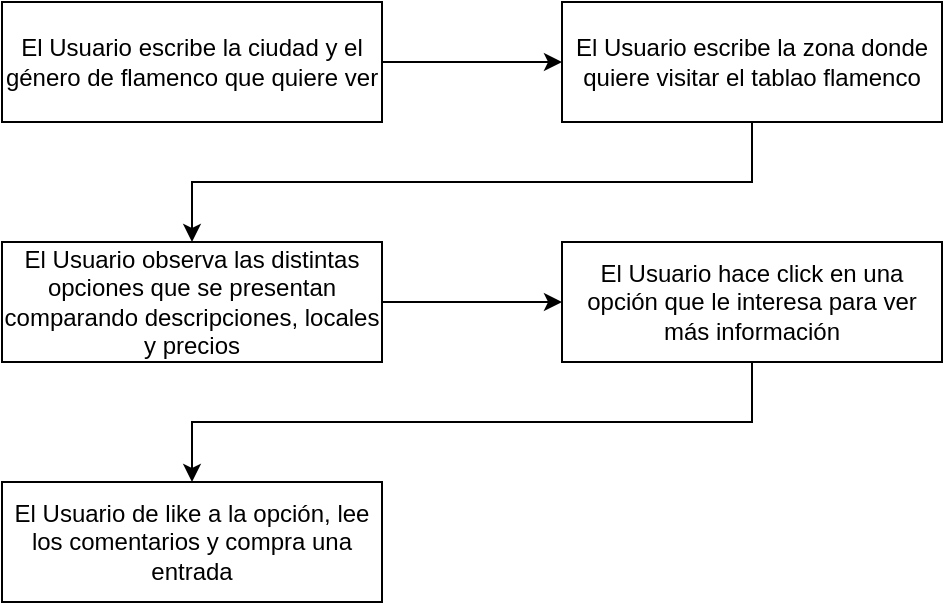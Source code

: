 <mxfile version="21.0.10" type="device"><diagram name="Página-1" id="L4AU03seTuN6RfijEspQ"><mxGraphModel dx="918" dy="549" grid="1" gridSize="10" guides="1" tooltips="1" connect="1" arrows="1" fold="1" page="1" pageScale="1" pageWidth="827" pageHeight="1169" math="0" shadow="0"><root><mxCell id="0"/><mxCell id="1" parent="0"/><mxCell id="UY8yHIx5-FWF00yNiVYF-5" style="edgeStyle=orthogonalEdgeStyle;rounded=0;orthogonalLoop=1;jettySize=auto;html=1;entryX=0.5;entryY=0;entryDx=0;entryDy=0;" edge="1" parent="1" source="UY8yHIx5-FWF00yNiVYF-1" target="UY8yHIx5-FWF00yNiVYF-2"><mxGeometry relative="1" as="geometry"><Array as="points"><mxPoint x="555" y="190"/><mxPoint x="275" y="190"/></Array></mxGeometry></mxCell><mxCell id="UY8yHIx5-FWF00yNiVYF-1" value="El Usuario escribe la zona donde quiere visitar el tablao flamenco" style="rounded=0;whiteSpace=wrap;html=1;" vertex="1" parent="1"><mxGeometry x="460" y="100" width="190" height="60" as="geometry"/></mxCell><mxCell id="UY8yHIx5-FWF00yNiVYF-6" style="edgeStyle=orthogonalEdgeStyle;rounded=0;orthogonalLoop=1;jettySize=auto;html=1;exitX=1;exitY=0.5;exitDx=0;exitDy=0;entryX=0;entryY=0.5;entryDx=0;entryDy=0;" edge="1" parent="1" source="UY8yHIx5-FWF00yNiVYF-2" target="UY8yHIx5-FWF00yNiVYF-3"><mxGeometry relative="1" as="geometry"><mxPoint x="450" y="250" as="targetPoint"/><Array as="points"/></mxGeometry></mxCell><mxCell id="UY8yHIx5-FWF00yNiVYF-2" value="El Usuario observa las distintas opciones que se presentan comparando descripciones, locales y precios" style="rounded=0;whiteSpace=wrap;html=1;" vertex="1" parent="1"><mxGeometry x="180" y="220" width="190" height="60" as="geometry"/></mxCell><mxCell id="UY8yHIx5-FWF00yNiVYF-7" style="edgeStyle=orthogonalEdgeStyle;rounded=0;orthogonalLoop=1;jettySize=auto;html=1;entryX=0.5;entryY=0;entryDx=0;entryDy=0;" edge="1" parent="1" source="UY8yHIx5-FWF00yNiVYF-3" target="UY8yHIx5-FWF00yNiVYF-4"><mxGeometry relative="1" as="geometry"><Array as="points"><mxPoint x="555" y="310"/><mxPoint x="275" y="310"/></Array></mxGeometry></mxCell><mxCell id="UY8yHIx5-FWF00yNiVYF-3" value="El Usuario hace click en una opción que le interesa para ver más información" style="rounded=0;whiteSpace=wrap;html=1;" vertex="1" parent="1"><mxGeometry x="460" y="220" width="190" height="60" as="geometry"/></mxCell><mxCell id="UY8yHIx5-FWF00yNiVYF-4" value="El Usuario de like a la opción, lee los comentarios y compra una entrada" style="rounded=0;whiteSpace=wrap;html=1;" vertex="1" parent="1"><mxGeometry x="180" y="340" width="190" height="60" as="geometry"/></mxCell><mxCell id="UY8yHIx5-FWF00yNiVYF-9" style="edgeStyle=orthogonalEdgeStyle;rounded=0;orthogonalLoop=1;jettySize=auto;html=1;entryX=0;entryY=0.5;entryDx=0;entryDy=0;" edge="1" parent="1" source="UY8yHIx5-FWF00yNiVYF-8" target="UY8yHIx5-FWF00yNiVYF-1"><mxGeometry relative="1" as="geometry"><mxPoint x="410" y="170" as="targetPoint"/><Array as="points"><mxPoint x="460" y="130"/></Array></mxGeometry></mxCell><mxCell id="UY8yHIx5-FWF00yNiVYF-8" value="El Usuario escribe la ciudad y el género de flamenco que quiere ver" style="rounded=0;whiteSpace=wrap;html=1;" vertex="1" parent="1"><mxGeometry x="180" y="100" width="190" height="60" as="geometry"/></mxCell></root></mxGraphModel></diagram></mxfile>